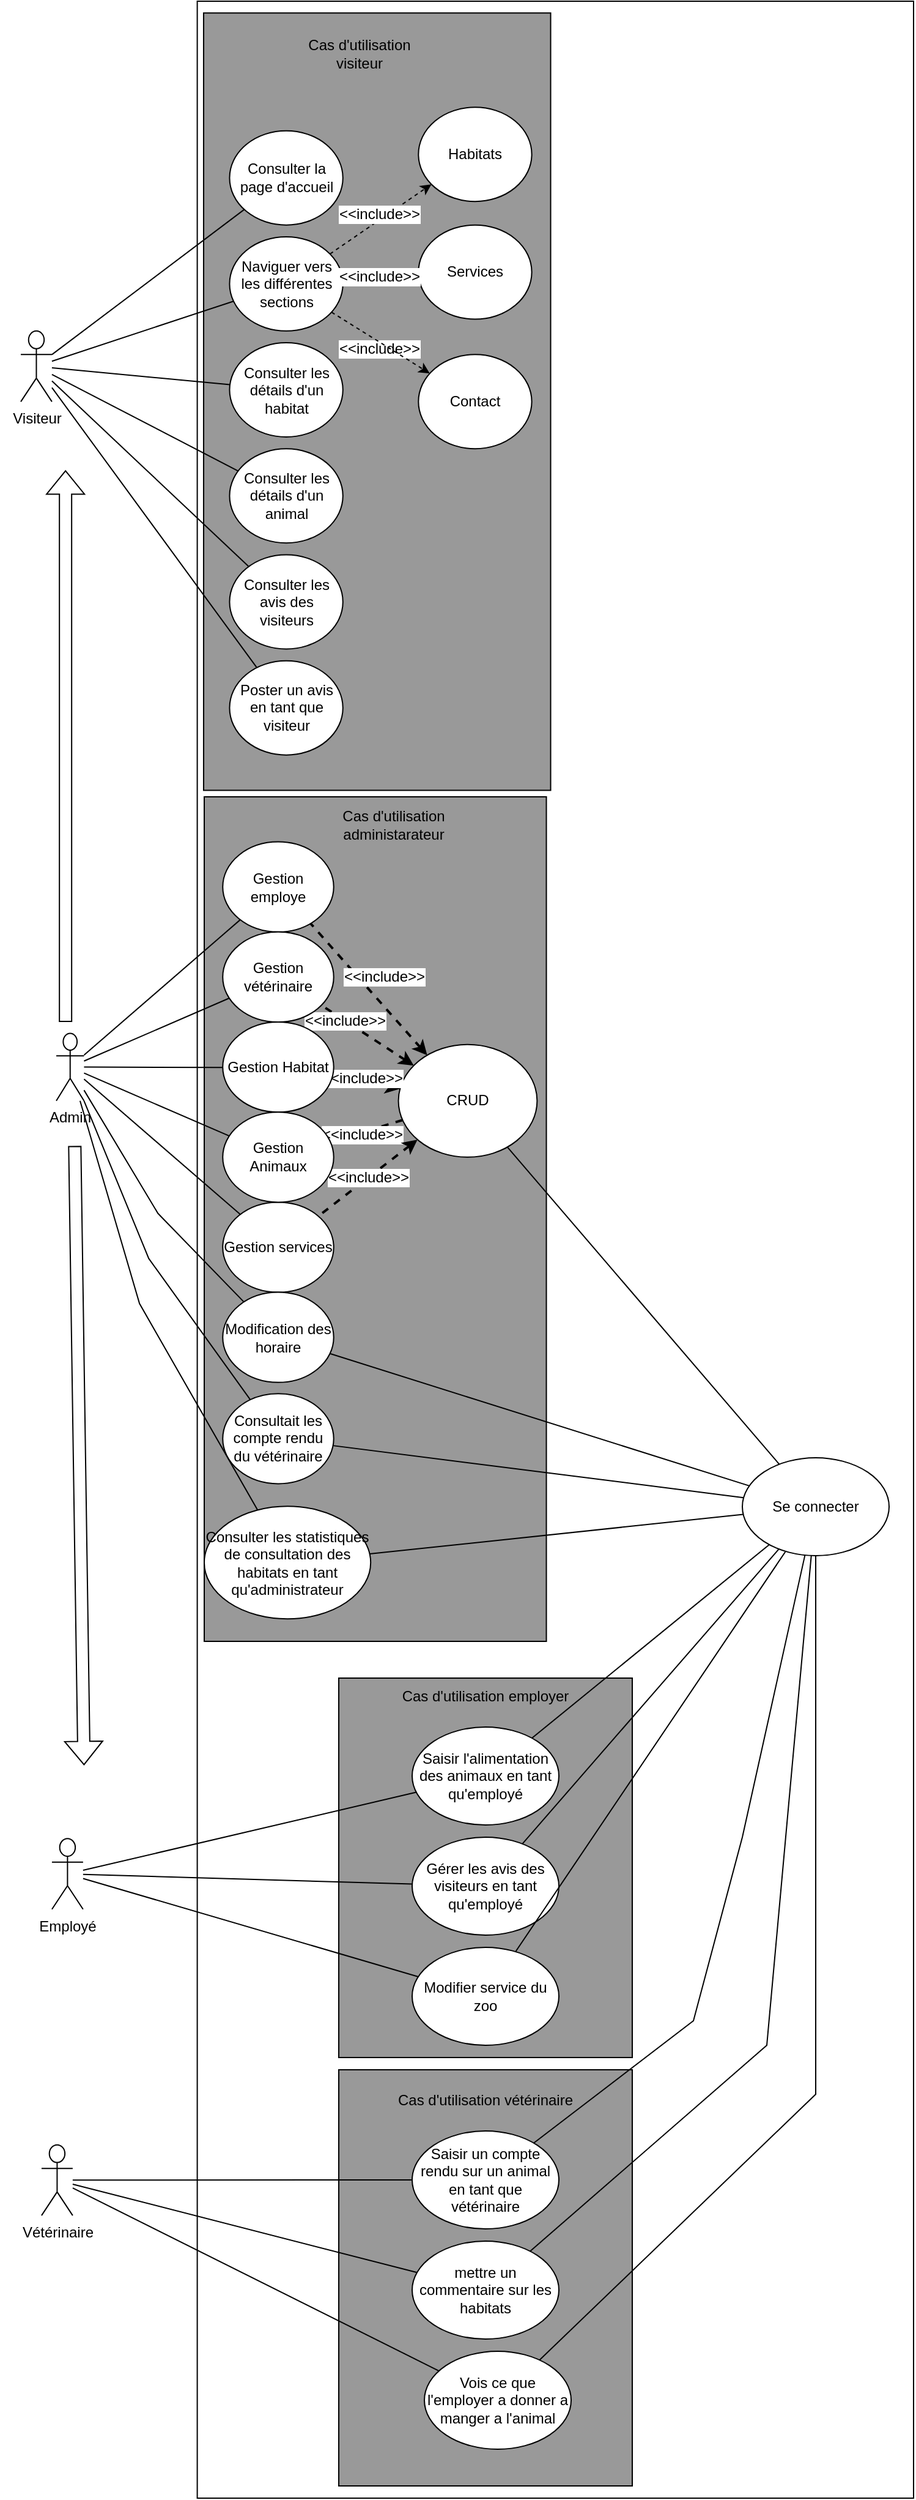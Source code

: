 <mxfile version="23.1.2" type="device">
  <diagram name="Page-1" id="ZatiJnpHUkvGbKSq7CAD">
    <mxGraphModel dx="3900" dy="3735" grid="1" gridSize="10" guides="1" tooltips="1" connect="1" arrows="1" fold="1" page="1" pageScale="1" pageWidth="827" pageHeight="1169" math="0" shadow="0">
      <root>
        <mxCell id="0" />
        <mxCell id="1" parent="0" />
        <mxCell id="Utss6rI0hRLTQqYTxFO2-147" value="" style="group" vertex="1" connectable="0" parent="1">
          <mxGeometry x="44" y="210" width="730" height="2040" as="geometry" />
        </mxCell>
        <mxCell id="Utss6rI0hRLTQqYTxFO2-5" value="" style="rounded=0;whiteSpace=wrap;html=1;" vertex="1" parent="Utss6rI0hRLTQqYTxFO2-147">
          <mxGeometry x="144.302" width="585.698" height="2040" as="geometry" />
        </mxCell>
        <mxCell id="Utss6rI0hRLTQqYTxFO2-34" value="" style="group;" vertex="1" connectable="0" parent="Utss6rI0hRLTQqYTxFO2-147">
          <mxGeometry x="144.3" y="9.62" width="285.7" height="635.09" as="geometry" />
        </mxCell>
        <mxCell id="Utss6rI0hRLTQqYTxFO2-42" value="" style="group" vertex="1" connectable="0" parent="Utss6rI0hRLTQqYTxFO2-34">
          <mxGeometry x="5.185" width="283.77" height="635.09" as="geometry" />
        </mxCell>
        <mxCell id="Utss6rI0hRLTQqYTxFO2-32" value="" style="whiteSpace=wrap;html=1;shadow=0;align=center;fillColor=#999999;" vertex="1" parent="Utss6rI0hRLTQqYTxFO2-42">
          <mxGeometry width="283.77" height="635.09" as="geometry" />
        </mxCell>
        <mxCell id="Utss6rI0hRLTQqYTxFO2-30" value="Cas d&#39;utilisation visiteur" style="text;html=1;strokeColor=none;fillColor=none;align=center;verticalAlign=middle;whiteSpace=wrap;rounded=0;fontFamily=Helvetica;fontSize=12;fontColor=default;" vertex="1" parent="Utss6rI0hRLTQqYTxFO2-42">
          <mxGeometry x="71.425" y="19.245" width="111.964" height="28.868" as="geometry" />
        </mxCell>
        <mxCell id="Utss6rI0hRLTQqYTxFO2-18" value="Poster un avis en tant que visiteur" style="ellipse;whiteSpace=wrap;html=1;horizontal=1;verticalAlign=middle;align=center;" vertex="1" parent="Utss6rI0hRLTQqYTxFO2-42">
          <mxGeometry x="21.234" y="529.242" width="92.659" height="76.981" as="geometry" />
        </mxCell>
        <mxCell id="Utss6rI0hRLTQqYTxFO2-22" value="Consulter les avis des visiteurs" style="ellipse;whiteSpace=wrap;html=1;horizontal=1;verticalAlign=middle;align=center;" vertex="1" parent="Utss6rI0hRLTQqYTxFO2-42">
          <mxGeometry x="21.234" y="442.638" width="92.659" height="76.981" as="geometry" />
        </mxCell>
        <mxCell id="Utss6rI0hRLTQqYTxFO2-17" value="Consulter les détails d&#39;un animal" style="ellipse;whiteSpace=wrap;html=1;horizontal=1;verticalAlign=middle;align=center;" vertex="1" parent="Utss6rI0hRLTQqYTxFO2-42">
          <mxGeometry x="21.234" y="356.035" width="92.659" height="76.981" as="geometry" />
        </mxCell>
        <mxCell id="Utss6rI0hRLTQqYTxFO2-16" value="Consulter les détails d&#39;un habitat" style="ellipse;whiteSpace=wrap;html=1;horizontal=1;verticalAlign=middle;align=center;" vertex="1" parent="Utss6rI0hRLTQqYTxFO2-42">
          <mxGeometry x="21.234" y="269.432" width="92.659" height="76.981" as="geometry" />
        </mxCell>
        <mxCell id="Utss6rI0hRLTQqYTxFO2-7" value="Naviguer vers les différentes sections" style="ellipse;whiteSpace=wrap;html=1;horizontal=1;verticalAlign=middle;align=center;" vertex="1" parent="Utss6rI0hRLTQqYTxFO2-42">
          <mxGeometry x="21.234" y="182.829" width="92.659" height="76.981" as="geometry" />
        </mxCell>
        <mxCell id="Utss6rI0hRLTQqYTxFO2-6" value="Consulter la page d&#39;accueil" style="ellipse;whiteSpace=wrap;html=1;shadow=0;horizontal=1;verticalAlign=middle;align=center;" vertex="1" parent="Utss6rI0hRLTQqYTxFO2-42">
          <mxGeometry x="21.234" y="96.226" width="92.659" height="76.981" as="geometry" />
        </mxCell>
        <mxCell id="Utss6rI0hRLTQqYTxFO2-11" value="Contact" style="ellipse;whiteSpace=wrap;html=1;" vertex="1" parent="Utss6rI0hRLTQqYTxFO2-42">
          <mxGeometry x="175.667" y="279.055" width="92.659" height="76.981" as="geometry" />
        </mxCell>
        <mxCell id="Utss6rI0hRLTQqYTxFO2-9" value="Services" style="ellipse;whiteSpace=wrap;html=1;" vertex="1" parent="Utss6rI0hRLTQqYTxFO2-42">
          <mxGeometry x="175.667" y="173.206" width="92.659" height="76.981" as="geometry" />
        </mxCell>
        <mxCell id="Utss6rI0hRLTQqYTxFO2-8" value="Habitats" style="ellipse;whiteSpace=wrap;html=1;" vertex="1" parent="Utss6rI0hRLTQqYTxFO2-42">
          <mxGeometry x="175.667" y="76.981" width="92.659" height="76.981" as="geometry" />
        </mxCell>
        <mxCell id="Utss6rI0hRLTQqYTxFO2-36" value="" style="endArrow=classic;html=1;rounded=0;fontFamily=Helvetica;fontSize=12;fontColor=default;dashed=1;endFill=1;" edge="1" parent="Utss6rI0hRLTQqYTxFO2-42" source="Utss6rI0hRLTQqYTxFO2-7" target="Utss6rI0hRLTQqYTxFO2-8">
          <mxGeometry width="50" height="50" relative="1" as="geometry">
            <mxPoint x="121.616" y="221.319" as="sourcePoint" />
            <mxPoint x="160.224" y="173.206" as="targetPoint" />
          </mxGeometry>
        </mxCell>
        <mxCell id="Utss6rI0hRLTQqYTxFO2-142" value="&amp;lt;&amp;lt;include&amp;gt;&amp;gt;" style="edgeLabel;html=1;align=center;verticalAlign=middle;resizable=0;points=[];fontFamily=Helvetica;fontSize=12;fontColor=default;" vertex="1" connectable="0" parent="Utss6rI0hRLTQqYTxFO2-36">
          <mxGeometry x="0.378" y="1" relative="1" as="geometry">
            <mxPoint x="-17" y="7" as="offset" />
          </mxGeometry>
        </mxCell>
        <mxCell id="Utss6rI0hRLTQqYTxFO2-144" value="&amp;lt;&amp;lt;include&amp;gt;&amp;gt;" style="edgeLabel;html=1;align=center;verticalAlign=middle;resizable=0;points=[];fontFamily=Helvetica;fontSize=12;fontColor=default;" vertex="1" connectable="0" parent="Utss6rI0hRLTQqYTxFO2-36">
          <mxGeometry x="0.378" y="1" relative="1" as="geometry">
            <mxPoint x="-17" y="117" as="offset" />
          </mxGeometry>
        </mxCell>
        <mxCell id="Utss6rI0hRLTQqYTxFO2-37" value="" style="endArrow=classic;html=1;rounded=0;fontFamily=Helvetica;fontSize=12;fontColor=default;dashed=1;endFill=1;" edge="1" parent="Utss6rI0hRLTQqYTxFO2-42" source="Utss6rI0hRLTQqYTxFO2-7" target="Utss6rI0hRLTQqYTxFO2-9">
          <mxGeometry width="50" height="50" relative="1" as="geometry">
            <mxPoint x="110.805" y="206.885" as="sourcePoint" />
            <mxPoint x="194.199" y="149.15" as="targetPoint" />
          </mxGeometry>
        </mxCell>
        <mxCell id="Utss6rI0hRLTQqYTxFO2-143" value="&amp;lt;&amp;lt;include&amp;gt;&amp;gt;" style="edgeLabel;html=1;align=center;verticalAlign=middle;resizable=0;points=[];fontFamily=Helvetica;fontSize=12;fontColor=default;" vertex="1" connectable="0" parent="Utss6rI0hRLTQqYTxFO2-37">
          <mxGeometry x="-0.198" y="2" relative="1" as="geometry">
            <mxPoint x="5" as="offset" />
          </mxGeometry>
        </mxCell>
        <mxCell id="Utss6rI0hRLTQqYTxFO2-39" value="" style="endArrow=classic;html=1;rounded=0;fontFamily=Helvetica;fontSize=12;fontColor=default;dashed=1;endFill=1;" edge="1" parent="Utss6rI0hRLTQqYTxFO2-42" source="Utss6rI0hRLTQqYTxFO2-7" target="Utss6rI0hRLTQqYTxFO2-11">
          <mxGeometry width="50" height="50" relative="1" as="geometry">
            <mxPoint x="113.894" y="252.111" as="sourcePoint" />
            <mxPoint x="191.11" y="296.375" as="targetPoint" />
          </mxGeometry>
        </mxCell>
        <mxCell id="Utss6rI0hRLTQqYTxFO2-2" value="Vétérinaire" style="shape=umlActor;verticalLabelPosition=bottom;verticalAlign=top;html=1;outlineConnect=0;" vertex="1" parent="Utss6rI0hRLTQqYTxFO2-147">
          <mxGeometry x="16.977" y="1751.321" width="25.465" height="57.736" as="geometry" />
        </mxCell>
        <mxCell id="Utss6rI0hRLTQqYTxFO2-3" value="Visiteur" style="shape=umlActor;verticalLabelPosition=bottom;verticalAlign=top;html=1;outlineConnect=0;" vertex="1" parent="Utss6rI0hRLTQqYTxFO2-147">
          <mxGeometry y="269.434" width="25.465" height="57.736" as="geometry" />
        </mxCell>
        <mxCell id="Utss6rI0hRLTQqYTxFO2-4" value="Employé" style="shape=umlActor;verticalLabelPosition=bottom;verticalAlign=top;html=1;outlineConnect=0;" vertex="1" parent="Utss6rI0hRLTQqYTxFO2-147">
          <mxGeometry x="25.465" y="1501.132" width="25.465" height="57.736" as="geometry" />
        </mxCell>
        <mxCell id="Utss6rI0hRLTQqYTxFO2-83" value="" style="endArrow=none;html=1;rounded=0;fontFamily=Helvetica;fontSize=12;fontColor=default;" edge="1" parent="Utss6rI0hRLTQqYTxFO2-147" source="Utss6rI0hRLTQqYTxFO2-3" target="Utss6rI0hRLTQqYTxFO2-6">
          <mxGeometry width="50" height="50" relative="1" as="geometry">
            <mxPoint x="16.977" y="365.66" as="sourcePoint" />
            <mxPoint x="59.419" y="317.547" as="targetPoint" />
          </mxGeometry>
        </mxCell>
        <mxCell id="Utss6rI0hRLTQqYTxFO2-84" value="" style="endArrow=none;html=1;rounded=0;fontFamily=Helvetica;fontSize=12;fontColor=default;" edge="1" parent="Utss6rI0hRLTQqYTxFO2-147" source="Utss6rI0hRLTQqYTxFO2-3" target="Utss6rI0hRLTQqYTxFO2-7">
          <mxGeometry width="50" height="50" relative="1" as="geometry">
            <mxPoint x="33.953" y="423.396" as="sourcePoint" />
            <mxPoint x="190.988" y="306" as="targetPoint" />
          </mxGeometry>
        </mxCell>
        <mxCell id="Utss6rI0hRLTQqYTxFO2-85" value="" style="endArrow=none;html=1;rounded=0;fontFamily=Helvetica;fontSize=12;fontColor=default;" edge="1" parent="Utss6rI0hRLTQqYTxFO2-147" source="Utss6rI0hRLTQqYTxFO2-3" target="Utss6rI0hRLTQqYTxFO2-16">
          <mxGeometry width="50" height="50" relative="1" as="geometry">
            <mxPoint x="33.953" y="429.17" as="sourcePoint" />
            <mxPoint x="179.953" y="381.057" as="targetPoint" />
          </mxGeometry>
        </mxCell>
        <mxCell id="Utss6rI0hRLTQqYTxFO2-86" value="" style="endArrow=none;html=1;rounded=0;fontFamily=Helvetica;fontSize=12;fontColor=default;" edge="1" parent="Utss6rI0hRLTQqYTxFO2-147" source="Utss6rI0hRLTQqYTxFO2-3" target="Utss6rI0hRLTQqYTxFO2-17">
          <mxGeometry width="50" height="50" relative="1" as="geometry">
            <mxPoint x="33.953" y="433.981" as="sourcePoint" />
            <mxPoint x="176.558" y="447.453" as="targetPoint" />
          </mxGeometry>
        </mxCell>
        <mxCell id="Utss6rI0hRLTQqYTxFO2-87" value="" style="endArrow=none;html=1;rounded=0;fontFamily=Helvetica;fontSize=12;fontColor=default;" edge="1" parent="Utss6rI0hRLTQqYTxFO2-147" source="Utss6rI0hRLTQqYTxFO2-3" target="Utss6rI0hRLTQqYTxFO2-22">
          <mxGeometry width="50" height="50" relative="1" as="geometry">
            <mxPoint x="33.953" y="439.755" as="sourcePoint" />
            <mxPoint x="185.047" y="517.698" as="targetPoint" />
          </mxGeometry>
        </mxCell>
        <mxCell id="Utss6rI0hRLTQqYTxFO2-88" value="" style="endArrow=none;html=1;rounded=0;fontFamily=Helvetica;fontSize=12;fontColor=default;" edge="1" parent="Utss6rI0hRLTQqYTxFO2-147" source="Utss6rI0hRLTQqYTxFO2-3" target="Utss6rI0hRLTQqYTxFO2-18">
          <mxGeometry width="50" height="50" relative="1" as="geometry">
            <mxPoint x="33.953" y="444.566" as="sourcePoint" />
            <mxPoint x="195.233" y="595.642" as="targetPoint" />
          </mxGeometry>
        </mxCell>
        <mxCell id="Utss6rI0hRLTQqYTxFO2-79" value="Se connecter" style="ellipse;whiteSpace=wrap;html=1;strokeColor=default;align=center;verticalAlign=middle;fontFamily=Helvetica;fontSize=12;fontColor=default;fillColor=default;" vertex="1" parent="Utss6rI0hRLTQqYTxFO2-147">
          <mxGeometry x="590" y="1190" width="120" height="80" as="geometry" />
        </mxCell>
        <mxCell id="Utss6rI0hRLTQqYTxFO2-35" value="Couche non nommée" parent="0" />
        <mxCell id="Utss6rI0hRLTQqYTxFO2-96" value="" style="group" vertex="1" connectable="0" parent="Utss6rI0hRLTQqYTxFO2-35">
          <mxGeometry x="304" y="1580" width="240" height="310" as="geometry" />
        </mxCell>
        <mxCell id="Utss6rI0hRLTQqYTxFO2-92" value="" style="rounded=0;whiteSpace=wrap;html=1;strokeColor=default;align=center;verticalAlign=middle;fontFamily=Helvetica;fontSize=12;fontColor=default;fillColor=#999999;" vertex="1" parent="Utss6rI0hRLTQqYTxFO2-96">
          <mxGeometry width="240" height="310" as="geometry" />
        </mxCell>
        <mxCell id="Utss6rI0hRLTQqYTxFO2-93" value="Gérer les avis des visiteurs en tant qu&#39;employé" style="ellipse;whiteSpace=wrap;html=1;" vertex="1" parent="Utss6rI0hRLTQqYTxFO2-96">
          <mxGeometry x="60" y="130" width="120" height="80" as="geometry" />
        </mxCell>
        <mxCell id="Utss6rI0hRLTQqYTxFO2-94" value="Saisir l&#39;alimentation des animaux en tant qu&#39;employé" style="ellipse;whiteSpace=wrap;html=1;" vertex="1" parent="Utss6rI0hRLTQqYTxFO2-96">
          <mxGeometry x="60" y="40" width="120" height="80" as="geometry" />
        </mxCell>
        <mxCell id="Utss6rI0hRLTQqYTxFO2-95" value="Cas d&#39;utilisation employer" style="text;html=1;strokeColor=none;fillColor=none;align=center;verticalAlign=middle;whiteSpace=wrap;rounded=0;fontFamily=Helvetica;fontSize=12;fontColor=default;" vertex="1" parent="Utss6rI0hRLTQqYTxFO2-96">
          <mxGeometry x="45" width="150" height="30" as="geometry" />
        </mxCell>
        <mxCell id="Utss6rI0hRLTQqYTxFO2-116" value="Modifier service du zoo" style="ellipse;whiteSpace=wrap;html=1;" vertex="1" parent="Utss6rI0hRLTQqYTxFO2-96">
          <mxGeometry x="60" y="220" width="120" height="80" as="geometry" />
        </mxCell>
        <mxCell id="Utss6rI0hRLTQqYTxFO2-73" value="" style="group" vertex="1" connectable="0" parent="Utss6rI0hRLTQqYTxFO2-35">
          <mxGeometry x="194" y="860" width="310" height="690" as="geometry" />
        </mxCell>
        <mxCell id="Utss6rI0hRLTQqYTxFO2-60" value="" style="rounded=0;whiteSpace=wrap;html=1;strokeColor=default;align=center;verticalAlign=middle;fontFamily=Helvetica;fontSize=12;fontColor=default;fillColor=#999999;" vertex="1" parent="Utss6rI0hRLTQqYTxFO2-73">
          <mxGeometry width="279.756" height="690" as="geometry" />
        </mxCell>
        <mxCell id="Utss6rI0hRLTQqYTxFO2-61" value="" style="group" vertex="1" connectable="0" parent="Utss6rI0hRLTQqYTxFO2-73">
          <mxGeometry x="-166.341" y="27.6" width="272.195" height="368" as="geometry" />
        </mxCell>
        <mxCell id="Utss6rI0hRLTQqYTxFO2-108" value="" style="shape=flexArrow;endArrow=classic;html=1;rounded=0;fontFamily=Helvetica;fontSize=12;fontColor=default;" edge="1" parent="Utss6rI0hRLTQqYTxFO2-61">
          <mxGeometry width="50" height="50" relative="1" as="geometry">
            <mxPoint x="52.927" y="156.4" as="sourcePoint" />
            <mxPoint x="52.927" y="-294.4" as="targetPoint" />
          </mxGeometry>
        </mxCell>
        <mxCell id="Utss6rI0hRLTQqYTxFO2-1" value="Admin" style="shape=umlActor;verticalLabelPosition=bottom;verticalAlign=top;html=1;outlineConnect=0;" vertex="1" parent="Utss6rI0hRLTQqYTxFO2-61">
          <mxGeometry x="45.366" y="165.6" width="22.683" height="55.2" as="geometry" />
        </mxCell>
        <mxCell id="Utss6rI0hRLTQqYTxFO2-112" value="" style="shape=flexArrow;endArrow=classic;html=1;rounded=0;fontFamily=Helvetica;fontSize=12;fontColor=default;" edge="1" parent="Utss6rI0hRLTQqYTxFO2-61">
          <mxGeometry width="50" height="50" relative="1" as="geometry">
            <mxPoint x="60.488" y="257.6" as="sourcePoint" />
            <mxPoint x="68.049" y="763.6" as="targetPoint" />
          </mxGeometry>
        </mxCell>
        <mxCell id="Utss6rI0hRLTQqYTxFO2-72" value="Cas d&#39;utilisation administarateur" style="text;html=1;strokeColor=none;fillColor=none;align=center;verticalAlign=middle;whiteSpace=wrap;rounded=0;fontFamily=Helvetica;fontSize=12;fontColor=default;" vertex="1" parent="Utss6rI0hRLTQqYTxFO2-73">
          <mxGeometry x="83.171" y="9.2" width="143.659" height="27.6" as="geometry" />
        </mxCell>
        <mxCell id="Utss6rI0hRLTQqYTxFO2-64" value="Gestion employe" style="ellipse;whiteSpace=wrap;html=1;" vertex="1" parent="Utss6rI0hRLTQqYTxFO2-73">
          <mxGeometry x="15.122" y="36.8" width="90.732" height="73.6" as="geometry" />
        </mxCell>
        <mxCell id="Utss6rI0hRLTQqYTxFO2-68" value="&amp;lt;&amp;lt;include&amp;gt;&amp;gt;" style="endArrow=none;dashed=1;html=1;strokeWidth=2;rounded=0;fontFamily=Helvetica;fontSize=12;fontColor=default;endFill=0;startArrow=classic;startFill=1;" edge="1" parent="Utss6rI0hRLTQqYTxFO2-73" source="Utss6rI0hRLTQqYTxFO2-62" target="Utss6rI0hRLTQqYTxFO2-64">
          <mxGeometry x="-0.015" y="-16" width="50" height="50" relative="1" as="geometry">
            <mxPoint x="499.024" y="-147.2" as="sourcePoint" />
            <mxPoint x="536.829" y="-193.2" as="targetPoint" />
            <mxPoint as="offset" />
          </mxGeometry>
        </mxCell>
        <mxCell id="Utss6rI0hRLTQqYTxFO2-62" value="CRUD" style="ellipse;whiteSpace=wrap;html=1;" vertex="1" parent="Utss6rI0hRLTQqYTxFO2-73">
          <mxGeometry x="158.78" y="202.4" width="113.415" height="92" as="geometry" />
        </mxCell>
        <mxCell id="Utss6rI0hRLTQqYTxFO2-69" value="" style="endArrow=none;dashed=1;html=1;strokeWidth=2;rounded=0;fontFamily=Helvetica;fontSize=12;fontColor=default;startArrow=classic;startFill=1;" edge="1" parent="Utss6rI0hRLTQqYTxFO2-73" source="Utss6rI0hRLTQqYTxFO2-62" target="Utss6rI0hRLTQqYTxFO2-65">
          <mxGeometry width="50" height="50" relative="1" as="geometry">
            <mxPoint x="517.171" y="-116.84" as="sourcePoint" />
            <mxPoint x="609.415" y="-186.76" as="targetPoint" />
          </mxGeometry>
        </mxCell>
        <mxCell id="Utss6rI0hRLTQqYTxFO2-145" value="&amp;lt;&amp;lt;include&amp;gt;&amp;gt;" style="edgeLabel;html=1;align=center;verticalAlign=middle;resizable=0;points=[];fontFamily=Helvetica;fontSize=12;fontColor=default;" vertex="1" connectable="0" parent="Utss6rI0hRLTQqYTxFO2-69">
          <mxGeometry x="-0.175" y="-1" relative="1" as="geometry">
            <mxPoint x="-26" y="-16" as="offset" />
          </mxGeometry>
        </mxCell>
        <mxCell id="Utss6rI0hRLTQqYTxFO2-70" value="&lt;meta charset=&quot;utf-8&quot;&gt;&lt;span style=&quot;color: rgb(0, 0, 0); font-family: Helvetica; font-size: 12px; font-style: normal; font-variant-ligatures: normal; font-variant-caps: normal; font-weight: 400; letter-spacing: normal; orphans: 2; text-align: center; text-indent: 0px; text-transform: none; widows: 2; word-spacing: 0px; -webkit-text-stroke-width: 0px; background-color: rgb(255, 255, 255); text-decoration-thickness: initial; text-decoration-style: initial; text-decoration-color: initial; float: none; display: inline !important;&quot;&gt;&amp;lt;&amp;lt;include&amp;gt;&amp;gt;&lt;/span&gt;" style="endArrow=none;dashed=1;html=1;strokeWidth=2;rounded=0;fontFamily=Helvetica;fontSize=12;fontColor=default;startArrow=classic;startFill=1;" edge="1" parent="Utss6rI0hRLTQqYTxFO2-73" source="Utss6rI0hRLTQqYTxFO2-62" target="Utss6rI0hRLTQqYTxFO2-66">
          <mxGeometry x="0.154" y="-3" width="50" height="50" relative="1" as="geometry">
            <mxPoint x="528.512" y="-99.36" as="sourcePoint" />
            <mxPoint x="598.073" y="-112.24" as="targetPoint" />
            <mxPoint as="offset" />
          </mxGeometry>
        </mxCell>
        <mxCell id="Utss6rI0hRLTQqYTxFO2-71" value="&lt;meta charset=&quot;utf-8&quot;&gt;&lt;span style=&quot;color: rgb(0, 0, 0); font-family: Helvetica; font-size: 12px; font-style: normal; font-variant-ligatures: normal; font-variant-caps: normal; font-weight: 400; letter-spacing: normal; orphans: 2; text-align: center; text-indent: 0px; text-transform: none; widows: 2; word-spacing: 0px; -webkit-text-stroke-width: 0px; background-color: rgb(255, 255, 255); text-decoration-thickness: initial; text-decoration-style: initial; text-decoration-color: initial; float: none; display: inline !important;&quot;&gt;&amp;lt;&amp;lt;include&amp;gt;&amp;gt;&lt;/span&gt;" style="endArrow=none;dashed=1;html=1;strokeWidth=2;rounded=0;fontFamily=Helvetica;fontSize=12;fontColor=default;" edge="1" parent="Utss6rI0hRLTQqYTxFO2-73" source="Utss6rI0hRLTQqYTxFO2-62" target="Utss6rI0hRLTQqYTxFO2-67">
          <mxGeometry x="0.151" y="2" width="50" height="50" relative="1" as="geometry">
            <mxPoint x="524.732" y="-75.44" as="sourcePoint" />
            <mxPoint x="601.854" y="-44.16" as="targetPoint" />
            <mxPoint as="offset" />
          </mxGeometry>
        </mxCell>
        <mxCell id="Utss6rI0hRLTQqYTxFO2-63" value="Consulter les statistiques de consultation des habitats en tant qu&#39;administrateur" style="ellipse;whiteSpace=wrap;html=1;" vertex="1" parent="Utss6rI0hRLTQqYTxFO2-73">
          <mxGeometry y="579.6" width="136.098" height="92" as="geometry" />
        </mxCell>
        <mxCell id="Utss6rI0hRLTQqYTxFO2-65" value="Gestion vétérinaire" style="ellipse;whiteSpace=wrap;html=1;" vertex="1" parent="Utss6rI0hRLTQqYTxFO2-73">
          <mxGeometry x="15.122" y="110.4" width="90.732" height="73.6" as="geometry" />
        </mxCell>
        <mxCell id="Utss6rI0hRLTQqYTxFO2-113" value="Gestion services" style="ellipse;whiteSpace=wrap;html=1;" vertex="1" parent="Utss6rI0hRLTQqYTxFO2-73">
          <mxGeometry x="15.122" y="331.2" width="90.732" height="73.6" as="geometry" />
        </mxCell>
        <mxCell id="Utss6rI0hRLTQqYTxFO2-115" value="&lt;meta charset=&quot;utf-8&quot;&gt;&lt;span style=&quot;color: rgb(0, 0, 0); font-family: Helvetica; font-size: 12px; font-style: normal; font-variant-ligatures: normal; font-variant-caps: normal; font-weight: 400; letter-spacing: normal; orphans: 2; text-align: center; text-indent: 0px; text-transform: none; widows: 2; word-spacing: 0px; -webkit-text-stroke-width: 0px; background-color: rgb(255, 255, 255); text-decoration-thickness: initial; text-decoration-style: initial; text-decoration-color: initial; float: none; display: inline !important;&quot;&gt;&amp;lt;&amp;lt;include&amp;gt;&amp;gt;&lt;/span&gt;" style="endArrow=none;dashed=1;html=1;strokeWidth=2;rounded=0;fontFamily=Helvetica;fontSize=12;fontColor=default;startArrow=classic;startFill=1;" edge="1" parent="Utss6rI0hRLTQqYTxFO2-73" source="Utss6rI0hRLTQqYTxFO2-62" target="Utss6rI0hRLTQqYTxFO2-113">
          <mxGeometry width="50" height="50" relative="1" as="geometry">
            <mxPoint x="175.415" y="282.44" as="sourcePoint" />
            <mxPoint x="105.854" y="320.16" as="targetPoint" />
          </mxGeometry>
        </mxCell>
        <mxCell id="Utss6rI0hRLTQqYTxFO2-119" value="" style="endArrow=none;html=1;rounded=0;fontFamily=Helvetica;fontSize=12;fontColor=default;" edge="1" parent="Utss6rI0hRLTQqYTxFO2-73" source="Utss6rI0hRLTQqYTxFO2-113" target="Utss6rI0hRLTQqYTxFO2-1">
          <mxGeometry width="50" height="50" relative="1" as="geometry">
            <mxPoint x="370.488" y="506" as="sourcePoint" />
            <mxPoint x="143.659" y="506" as="targetPoint" />
          </mxGeometry>
        </mxCell>
        <mxCell id="Utss6rI0hRLTQqYTxFO2-120" value="" style="endArrow=none;html=1;rounded=0;fontFamily=Helvetica;fontSize=12;fontColor=default;" edge="1" parent="Utss6rI0hRLTQqYTxFO2-73" source="Utss6rI0hRLTQqYTxFO2-63" target="Utss6rI0hRLTQqYTxFO2-1">
          <mxGeometry width="50" height="50" relative="1" as="geometry">
            <mxPoint x="48.39" y="463.68" as="sourcePoint" />
            <mxPoint x="-90.732" y="247.48" as="targetPoint" />
            <Array as="points">
              <mxPoint x="-52.927" y="414" />
            </Array>
          </mxGeometry>
        </mxCell>
        <mxCell id="Utss6rI0hRLTQqYTxFO2-123" value="" style="endArrow=none;html=1;rounded=0;fontFamily=Helvetica;fontSize=12;fontColor=default;" edge="1" parent="Utss6rI0hRLTQqYTxFO2-73" source="Utss6rI0hRLTQqYTxFO2-65" target="Utss6rI0hRLTQqYTxFO2-1">
          <mxGeometry width="50" height="50" relative="1" as="geometry">
            <mxPoint x="23.439" y="250.24" as="sourcePoint" />
            <mxPoint x="-90.732" y="231.84" as="targetPoint" />
          </mxGeometry>
        </mxCell>
        <mxCell id="Utss6rI0hRLTQqYTxFO2-124" value="" style="endArrow=none;html=1;rounded=0;fontFamily=Helvetica;fontSize=12;fontColor=default;" edge="1" parent="Utss6rI0hRLTQqYTxFO2-73" source="Utss6rI0hRLTQqYTxFO2-64" target="Utss6rI0hRLTQqYTxFO2-1">
          <mxGeometry width="50" height="50" relative="1" as="geometry">
            <mxPoint x="25.707" y="188.6" as="sourcePoint" />
            <mxPoint x="-90.732" y="226.32" as="targetPoint" />
          </mxGeometry>
        </mxCell>
        <mxCell id="Utss6rI0hRLTQqYTxFO2-66" value="Gestion Habitat" style="ellipse;whiteSpace=wrap;html=1;" vertex="1" parent="Utss6rI0hRLTQqYTxFO2-73">
          <mxGeometry x="15.122" y="184" width="90.732" height="73.6" as="geometry" />
        </mxCell>
        <mxCell id="Utss6rI0hRLTQqYTxFO2-122" value="" style="endArrow=none;html=1;rounded=0;fontFamily=Helvetica;fontSize=12;fontColor=default;" edge="1" parent="Utss6rI0hRLTQqYTxFO2-73" source="Utss6rI0hRLTQqYTxFO2-66" target="Utss6rI0hRLTQqYTxFO2-1">
          <mxGeometry width="50" height="50" relative="1" as="geometry">
            <mxPoint x="32.512" y="317.4" as="sourcePoint" />
            <mxPoint x="-90.732" y="237.36" as="targetPoint" />
          </mxGeometry>
        </mxCell>
        <mxCell id="Utss6rI0hRLTQqYTxFO2-67" value="Gestion Animaux" style="ellipse;whiteSpace=wrap;html=1;" vertex="1" parent="Utss6rI0hRLTQqYTxFO2-73">
          <mxGeometry x="15.122" y="257.6" width="90.732" height="73.6" as="geometry" />
        </mxCell>
        <mxCell id="Utss6rI0hRLTQqYTxFO2-121" value="" style="endArrow=none;html=1;rounded=0;fontFamily=Helvetica;fontSize=12;fontColor=default;" edge="1" parent="Utss6rI0hRLTQqYTxFO2-73" source="Utss6rI0hRLTQqYTxFO2-67" target="Utss6rI0hRLTQqYTxFO2-1">
          <mxGeometry width="50" height="50" relative="1" as="geometry">
            <mxPoint x="41.585" y="392.84" as="sourcePoint" />
            <mxPoint x="-90.732" y="242.88" as="targetPoint" />
          </mxGeometry>
        </mxCell>
        <mxCell id="Utss6rI0hRLTQqYTxFO2-134" value="Modification des horaire" style="ellipse;whiteSpace=wrap;html=1;" vertex="1" parent="Utss6rI0hRLTQqYTxFO2-73">
          <mxGeometry x="15.122" y="404.8" width="90.732" height="73.6" as="geometry" />
        </mxCell>
        <mxCell id="Utss6rI0hRLTQqYTxFO2-135" value="" style="endArrow=none;html=1;rounded=0;fontFamily=Helvetica;fontSize=12;fontColor=default;" edge="1" parent="Utss6rI0hRLTQqYTxFO2-73" source="Utss6rI0hRLTQqYTxFO2-134" target="Utss6rI0hRLTQqYTxFO2-1">
          <mxGeometry width="50" height="50" relative="1" as="geometry">
            <mxPoint x="37.049" y="350.52" as="sourcePoint" />
            <mxPoint x="-90.732" y="240.12" as="targetPoint" />
            <Array as="points">
              <mxPoint x="-37.805" y="340.4" />
            </Array>
          </mxGeometry>
        </mxCell>
        <mxCell id="Utss6rI0hRLTQqYTxFO2-136" value="Consultait les compte rendu du vétérinaire" style="ellipse;whiteSpace=wrap;html=1;" vertex="1" parent="Utss6rI0hRLTQqYTxFO2-73">
          <mxGeometry x="15.122" y="487.6" width="90.732" height="73.6" as="geometry" />
        </mxCell>
        <mxCell id="Utss6rI0hRLTQqYTxFO2-137" value="" style="endArrow=none;html=1;rounded=0;fontFamily=Helvetica;fontSize=12;fontColor=default;" edge="1" parent="Utss6rI0hRLTQqYTxFO2-73" source="Utss6rI0hRLTQqYTxFO2-136" target="Utss6rI0hRLTQqYTxFO2-1">
          <mxGeometry width="50" height="50" relative="1" as="geometry">
            <mxPoint x="37.049" y="350.52" as="sourcePoint" />
            <mxPoint x="-90.732" y="240.12" as="targetPoint" />
            <Array as="points">
              <mxPoint x="-45.366" y="377.2" />
            </Array>
          </mxGeometry>
        </mxCell>
        <mxCell id="Utss6rI0hRLTQqYTxFO2-89" value="" style="endArrow=none;html=1;rounded=0;fontFamily=Helvetica;fontSize=12;fontColor=default;" edge="1" parent="Utss6rI0hRLTQqYTxFO2-35" source="Utss6rI0hRLTQqYTxFO2-79" target="Utss6rI0hRLTQqYTxFO2-62">
          <mxGeometry width="50" height="50" relative="1" as="geometry">
            <mxPoint x="744" y="1220" as="sourcePoint" />
            <mxPoint x="794" y="1170" as="targetPoint" />
          </mxGeometry>
        </mxCell>
        <mxCell id="Utss6rI0hRLTQqYTxFO2-90" value="" style="endArrow=none;html=1;rounded=0;fontFamily=Helvetica;fontSize=12;fontColor=default;" edge="1" parent="Utss6rI0hRLTQqYTxFO2-35" source="Utss6rI0hRLTQqYTxFO2-79" target="Utss6rI0hRLTQqYTxFO2-63">
          <mxGeometry width="50" height="50" relative="1" as="geometry">
            <mxPoint x="742" y="1373" as="sourcePoint" />
            <mxPoint x="567" y="1086" as="targetPoint" />
          </mxGeometry>
        </mxCell>
        <mxCell id="Utss6rI0hRLTQqYTxFO2-98" value="" style="endArrow=none;html=1;rounded=0;fontFamily=Helvetica;fontSize=12;fontColor=default;" edge="1" parent="Utss6rI0hRLTQqYTxFO2-35" source="Utss6rI0hRLTQqYTxFO2-94" target="Utss6rI0hRLTQqYTxFO2-4">
          <mxGeometry width="50" height="50" relative="1" as="geometry">
            <mxPoint x="709" y="1394" as="sourcePoint" />
            <mxPoint x="394" y="1303" as="targetPoint" />
          </mxGeometry>
        </mxCell>
        <mxCell id="Utss6rI0hRLTQqYTxFO2-99" value="" style="endArrow=none;html=1;rounded=0;fontFamily=Helvetica;fontSize=12;fontColor=default;" edge="1" parent="Utss6rI0hRLTQqYTxFO2-35" source="Utss6rI0hRLTQqYTxFO2-93" target="Utss6rI0hRLTQqYTxFO2-4">
          <mxGeometry width="50" height="50" relative="1" as="geometry">
            <mxPoint x="285" y="1477" as="sourcePoint" />
            <mxPoint x="124" y="1498" as="targetPoint" />
          </mxGeometry>
        </mxCell>
        <mxCell id="Utss6rI0hRLTQqYTxFO2-100" value="" style="endArrow=none;html=1;rounded=0;fontFamily=Helvetica;fontSize=12;fontColor=default;" edge="1" parent="Utss6rI0hRLTQqYTxFO2-35" source="Utss6rI0hRLTQqYTxFO2-79" target="Utss6rI0hRLTQqYTxFO2-93">
          <mxGeometry width="50" height="50" relative="1" as="geometry">
            <mxPoint x="289" y="1554" as="sourcePoint" />
            <mxPoint x="124" y="1504" as="targetPoint" />
          </mxGeometry>
        </mxCell>
        <mxCell id="Utss6rI0hRLTQqYTxFO2-101" value="" style="endArrow=none;html=1;rounded=0;fontFamily=Helvetica;fontSize=12;fontColor=default;" edge="1" parent="Utss6rI0hRLTQqYTxFO2-35" source="Utss6rI0hRLTQqYTxFO2-79" target="Utss6rI0hRLTQqYTxFO2-94">
          <mxGeometry width="50" height="50" relative="1" as="geometry">
            <mxPoint x="712" y="1430" as="sourcePoint" />
            <mxPoint x="396" y="1550" as="targetPoint" />
          </mxGeometry>
        </mxCell>
        <mxCell id="Utss6rI0hRLTQqYTxFO2-114" value="" style="group" vertex="1" connectable="0" parent="Utss6rI0hRLTQqYTxFO2-35">
          <mxGeometry x="304" y="1900" width="240" height="340" as="geometry" />
        </mxCell>
        <mxCell id="Utss6rI0hRLTQqYTxFO2-102" value="" style="rounded=0;whiteSpace=wrap;html=1;strokeColor=default;align=center;verticalAlign=middle;fontFamily=Helvetica;fontSize=12;fontColor=default;fillColor=#999999;" vertex="1" parent="Utss6rI0hRLTQqYTxFO2-114">
          <mxGeometry width="240" height="340" as="geometry" />
        </mxCell>
        <mxCell id="Utss6rI0hRLTQqYTxFO2-103" value="Cas d&#39;utilisation vétérinaire" style="text;html=1;strokeColor=none;fillColor=none;align=center;verticalAlign=middle;whiteSpace=wrap;rounded=0;fontFamily=Helvetica;fontSize=12;fontColor=default;" vertex="1" parent="Utss6rI0hRLTQqYTxFO2-114">
          <mxGeometry x="45" y="10" width="150" height="30" as="geometry" />
        </mxCell>
        <mxCell id="Utss6rI0hRLTQqYTxFO2-105" value="Saisir un compte rendu sur un animal en tant que vétérinaire" style="ellipse;whiteSpace=wrap;html=1;" vertex="1" parent="Utss6rI0hRLTQqYTxFO2-114">
          <mxGeometry x="60" y="50" width="120" height="80" as="geometry" />
        </mxCell>
        <mxCell id="Utss6rI0hRLTQqYTxFO2-125" value="mettre un commentaire sur les habitats" style="ellipse;whiteSpace=wrap;html=1;" vertex="1" parent="Utss6rI0hRLTQqYTxFO2-114">
          <mxGeometry x="60" y="140" width="120" height="80" as="geometry" />
        </mxCell>
        <mxCell id="Utss6rI0hRLTQqYTxFO2-126" value="Vois ce que l&#39;employer a donner a manger a l&#39;animal" style="ellipse;whiteSpace=wrap;html=1;" vertex="1" parent="Utss6rI0hRLTQqYTxFO2-114">
          <mxGeometry x="70" y="230" width="120" height="80" as="geometry" />
        </mxCell>
        <mxCell id="Utss6rI0hRLTQqYTxFO2-117" value="" style="endArrow=none;html=1;rounded=0;fontFamily=Helvetica;fontSize=12;fontColor=default;" edge="1" parent="Utss6rI0hRLTQqYTxFO2-35" source="Utss6rI0hRLTQqYTxFO2-116" target="Utss6rI0hRLTQqYTxFO2-4">
          <mxGeometry width="50" height="50" relative="1" as="geometry">
            <mxPoint x="373" y="1609" as="sourcePoint" />
            <mxPoint x="94" y="1496" as="targetPoint" />
          </mxGeometry>
        </mxCell>
        <mxCell id="Utss6rI0hRLTQqYTxFO2-118" value="" style="endArrow=none;html=1;rounded=0;fontFamily=Helvetica;fontSize=12;fontColor=default;" edge="1" parent="Utss6rI0hRLTQqYTxFO2-35" source="Utss6rI0hRLTQqYTxFO2-116" target="Utss6rI0hRLTQqYTxFO2-79">
          <mxGeometry width="50" height="50" relative="1" as="geometry">
            <mxPoint x="382" y="1692" as="sourcePoint" />
            <mxPoint x="94" y="1500" as="targetPoint" />
          </mxGeometry>
        </mxCell>
        <mxCell id="Utss6rI0hRLTQqYTxFO2-106" value="" style="endArrow=none;html=1;rounded=0;fontFamily=Helvetica;fontSize=12;fontColor=default;" edge="1" parent="Utss6rI0hRLTQqYTxFO2-35" source="Utss6rI0hRLTQqYTxFO2-105" target="Utss6rI0hRLTQqYTxFO2-2">
          <mxGeometry width="50" height="50" relative="1" as="geometry">
            <mxPoint x="289" y="1554" as="sourcePoint" />
            <mxPoint x="124" y="1504" as="targetPoint" />
          </mxGeometry>
        </mxCell>
        <mxCell id="Utss6rI0hRLTQqYTxFO2-127" value="" style="endArrow=none;html=1;rounded=0;fontFamily=Helvetica;fontSize=12;fontColor=default;" edge="1" parent="Utss6rI0hRLTQqYTxFO2-35" source="Utss6rI0hRLTQqYTxFO2-125" target="Utss6rI0hRLTQqYTxFO2-2">
          <mxGeometry width="50" height="50" relative="1" as="geometry">
            <mxPoint x="386" y="1876" as="sourcePoint" />
            <mxPoint x="114" y="1738" as="targetPoint" />
          </mxGeometry>
        </mxCell>
        <mxCell id="Utss6rI0hRLTQqYTxFO2-128" value="" style="endArrow=none;html=1;rounded=0;fontFamily=Helvetica;fontSize=12;fontColor=default;" edge="1" parent="Utss6rI0hRLTQqYTxFO2-35" source="Utss6rI0hRLTQqYTxFO2-126" target="Utss6rI0hRLTQqYTxFO2-2">
          <mxGeometry width="50" height="50" relative="1" as="geometry">
            <mxPoint x="395" y="1960" as="sourcePoint" />
            <mxPoint x="114" y="1742" as="targetPoint" />
          </mxGeometry>
        </mxCell>
        <mxCell id="Utss6rI0hRLTQqYTxFO2-132" value="" style="endArrow=none;html=1;rounded=0;fontFamily=Helvetica;fontSize=12;fontColor=default;" edge="1" parent="Utss6rI0hRLTQqYTxFO2-35" source="Utss6rI0hRLTQqYTxFO2-79" target="Utss6rI0hRLTQqYTxFO2-125">
          <mxGeometry width="50" height="50" relative="1" as="geometry">
            <mxPoint x="754" y="1542" as="sourcePoint" />
            <mxPoint x="534" y="1137" as="targetPoint" />
            <Array as="points">
              <mxPoint x="654" y="1880" />
            </Array>
          </mxGeometry>
        </mxCell>
        <mxCell id="Utss6rI0hRLTQqYTxFO2-133" value="" style="endArrow=none;html=1;rounded=0;fontFamily=Helvetica;fontSize=12;fontColor=default;" edge="1" parent="Utss6rI0hRLTQqYTxFO2-35" source="Utss6rI0hRLTQqYTxFO2-79" target="Utss6rI0hRLTQqYTxFO2-126">
          <mxGeometry width="50" height="50" relative="1" as="geometry">
            <mxPoint x="745" y="1615" as="sourcePoint" />
            <mxPoint x="463" y="1955" as="targetPoint" />
            <Array as="points">
              <mxPoint x="694" y="1920" />
            </Array>
          </mxGeometry>
        </mxCell>
        <mxCell id="Utss6rI0hRLTQqYTxFO2-107" value="" style="endArrow=none;html=1;rounded=0;fontFamily=Helvetica;fontSize=12;fontColor=default;" edge="1" parent="Utss6rI0hRLTQqYTxFO2-35" source="Utss6rI0hRLTQqYTxFO2-105" target="Utss6rI0hRLTQqYTxFO2-79">
          <mxGeometry width="50" height="50" relative="1" as="geometry">
            <mxPoint x="278" y="1745" as="sourcePoint" />
            <mxPoint x="114" y="1731" as="targetPoint" />
            <Array as="points">
              <mxPoint x="594" y="1860" />
              <mxPoint x="634" y="1710" />
            </Array>
          </mxGeometry>
        </mxCell>
        <mxCell id="Utss6rI0hRLTQqYTxFO2-139" value="" style="endArrow=none;html=1;rounded=0;fontFamily=Helvetica;fontSize=12;fontColor=default;" edge="1" parent="Utss6rI0hRLTQqYTxFO2-35" source="Utss6rI0hRLTQqYTxFO2-79" target="Utss6rI0hRLTQqYTxFO2-134">
          <mxGeometry width="50" height="50" relative="1" as="geometry">
            <mxPoint x="251" y="1121" as="sourcePoint" />
            <mxPoint x="94" y="1065" as="targetPoint" />
          </mxGeometry>
        </mxCell>
        <mxCell id="Utss6rI0hRLTQqYTxFO2-140" value="" style="endArrow=none;html=1;rounded=0;fontFamily=Helvetica;fontSize=12;fontColor=default;" edge="1" parent="Utss6rI0hRLTQqYTxFO2-35" source="Utss6rI0hRLTQqYTxFO2-79" target="Utss6rI0hRLTQqYTxFO2-136">
          <mxGeometry width="50" height="50" relative="1" as="geometry">
            <mxPoint x="729" y="1553" as="sourcePoint" />
            <mxPoint x="349" y="1327" as="targetPoint" />
          </mxGeometry>
        </mxCell>
      </root>
    </mxGraphModel>
  </diagram>
</mxfile>
